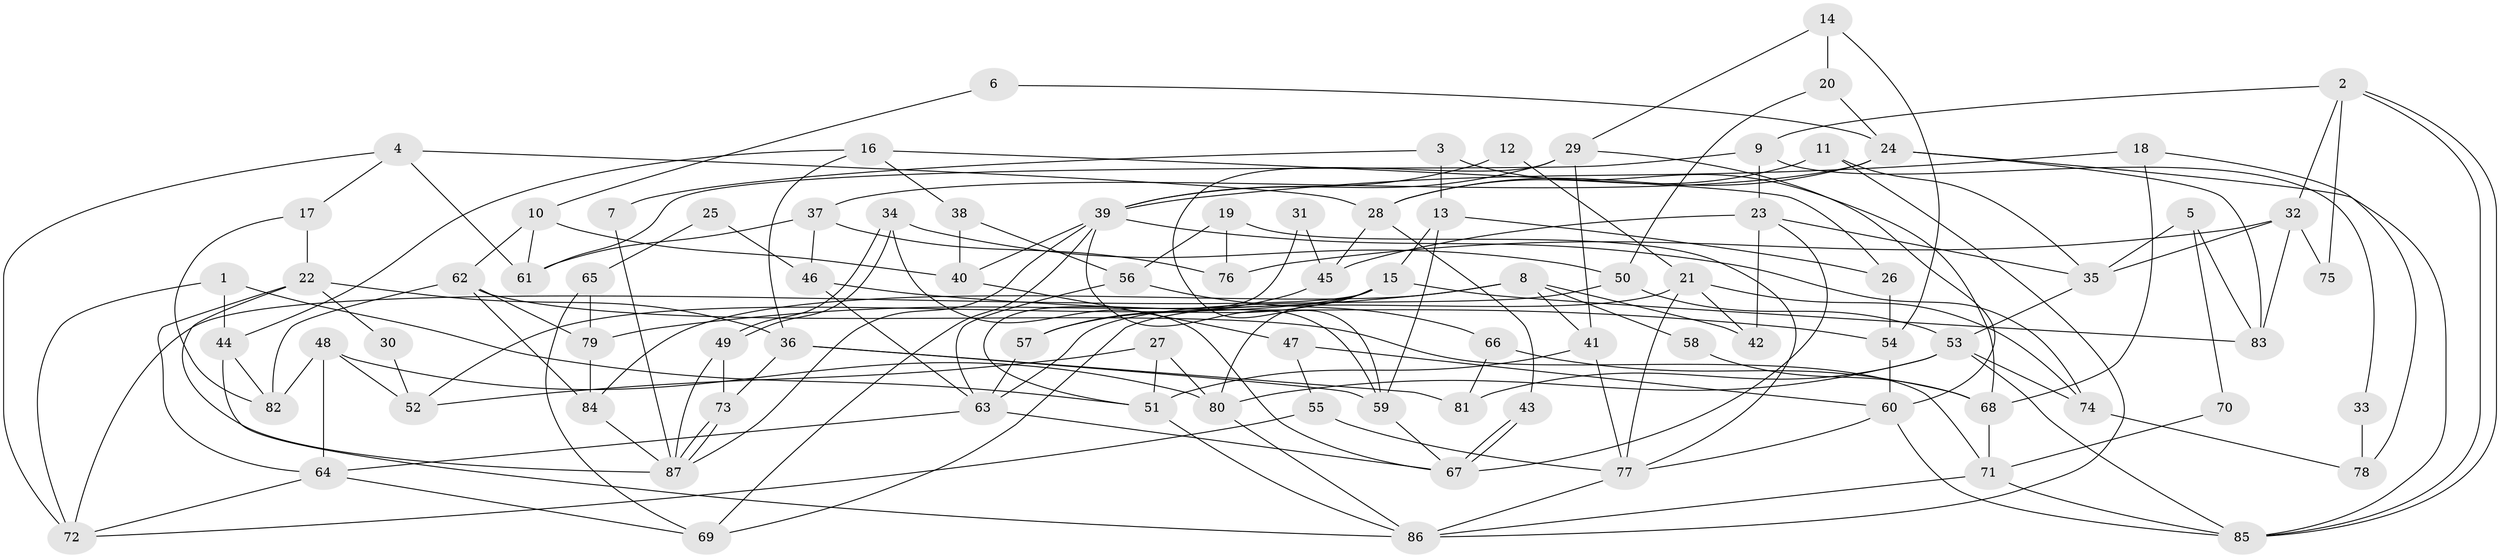 // Generated by graph-tools (version 1.1) at 2025/11/02/27/25 16:11:16]
// undirected, 87 vertices, 174 edges
graph export_dot {
graph [start="1"]
  node [color=gray90,style=filled];
  1;
  2;
  3;
  4;
  5;
  6;
  7;
  8;
  9;
  10;
  11;
  12;
  13;
  14;
  15;
  16;
  17;
  18;
  19;
  20;
  21;
  22;
  23;
  24;
  25;
  26;
  27;
  28;
  29;
  30;
  31;
  32;
  33;
  34;
  35;
  36;
  37;
  38;
  39;
  40;
  41;
  42;
  43;
  44;
  45;
  46;
  47;
  48;
  49;
  50;
  51;
  52;
  53;
  54;
  55;
  56;
  57;
  58;
  59;
  60;
  61;
  62;
  63;
  64;
  65;
  66;
  67;
  68;
  69;
  70;
  71;
  72;
  73;
  74;
  75;
  76;
  77;
  78;
  79;
  80;
  81;
  82;
  83;
  84;
  85;
  86;
  87;
  1 -- 51;
  1 -- 72;
  1 -- 44;
  2 -- 85;
  2 -- 85;
  2 -- 32;
  2 -- 9;
  2 -- 75;
  3 -- 68;
  3 -- 13;
  3 -- 7;
  4 -- 72;
  4 -- 61;
  4 -- 17;
  4 -- 28;
  5 -- 83;
  5 -- 35;
  5 -- 70;
  6 -- 24;
  6 -- 10;
  7 -- 87;
  8 -- 41;
  8 -- 84;
  8 -- 42;
  8 -- 58;
  8 -- 79;
  9 -- 23;
  9 -- 33;
  9 -- 61;
  10 -- 62;
  10 -- 61;
  10 -- 40;
  11 -- 35;
  11 -- 86;
  11 -- 28;
  12 -- 39;
  12 -- 21;
  13 -- 26;
  13 -- 59;
  13 -- 15;
  14 -- 29;
  14 -- 20;
  14 -- 54;
  15 -- 80;
  15 -- 52;
  15 -- 57;
  15 -- 72;
  15 -- 83;
  16 -- 44;
  16 -- 36;
  16 -- 26;
  16 -- 38;
  17 -- 22;
  17 -- 82;
  18 -- 39;
  18 -- 68;
  18 -- 78;
  19 -- 77;
  19 -- 56;
  19 -- 76;
  20 -- 24;
  20 -- 50;
  21 -- 77;
  21 -- 69;
  21 -- 42;
  21 -- 74;
  22 -- 87;
  22 -- 64;
  22 -- 30;
  22 -- 36;
  23 -- 45;
  23 -- 42;
  23 -- 35;
  23 -- 67;
  24 -- 85;
  24 -- 28;
  24 -- 37;
  24 -- 83;
  25 -- 46;
  25 -- 65;
  26 -- 54;
  27 -- 80;
  27 -- 51;
  27 -- 52;
  28 -- 43;
  28 -- 45;
  29 -- 59;
  29 -- 39;
  29 -- 41;
  29 -- 60;
  30 -- 52;
  31 -- 45;
  31 -- 51;
  32 -- 76;
  32 -- 83;
  32 -- 35;
  32 -- 75;
  33 -- 78;
  34 -- 49;
  34 -- 49;
  34 -- 67;
  34 -- 50;
  35 -- 53;
  36 -- 59;
  36 -- 73;
  36 -- 81;
  37 -- 46;
  37 -- 61;
  37 -- 76;
  38 -- 40;
  38 -- 56;
  39 -- 87;
  39 -- 40;
  39 -- 59;
  39 -- 69;
  39 -- 74;
  40 -- 47;
  41 -- 77;
  41 -- 51;
  43 -- 67;
  43 -- 67;
  44 -- 82;
  44 -- 86;
  45 -- 57;
  46 -- 63;
  46 -- 54;
  47 -- 55;
  47 -- 60;
  48 -- 80;
  48 -- 52;
  48 -- 64;
  48 -- 82;
  49 -- 73;
  49 -- 87;
  50 -- 53;
  50 -- 63;
  51 -- 86;
  53 -- 74;
  53 -- 80;
  53 -- 81;
  53 -- 85;
  54 -- 60;
  55 -- 72;
  55 -- 77;
  56 -- 63;
  56 -- 66;
  57 -- 63;
  58 -- 68;
  59 -- 67;
  60 -- 85;
  60 -- 77;
  62 -- 84;
  62 -- 82;
  62 -- 71;
  62 -- 79;
  63 -- 67;
  63 -- 64;
  64 -- 69;
  64 -- 72;
  65 -- 79;
  65 -- 69;
  66 -- 81;
  66 -- 68;
  68 -- 71;
  70 -- 71;
  71 -- 85;
  71 -- 86;
  73 -- 87;
  73 -- 87;
  74 -- 78;
  77 -- 86;
  79 -- 84;
  80 -- 86;
  84 -- 87;
}
